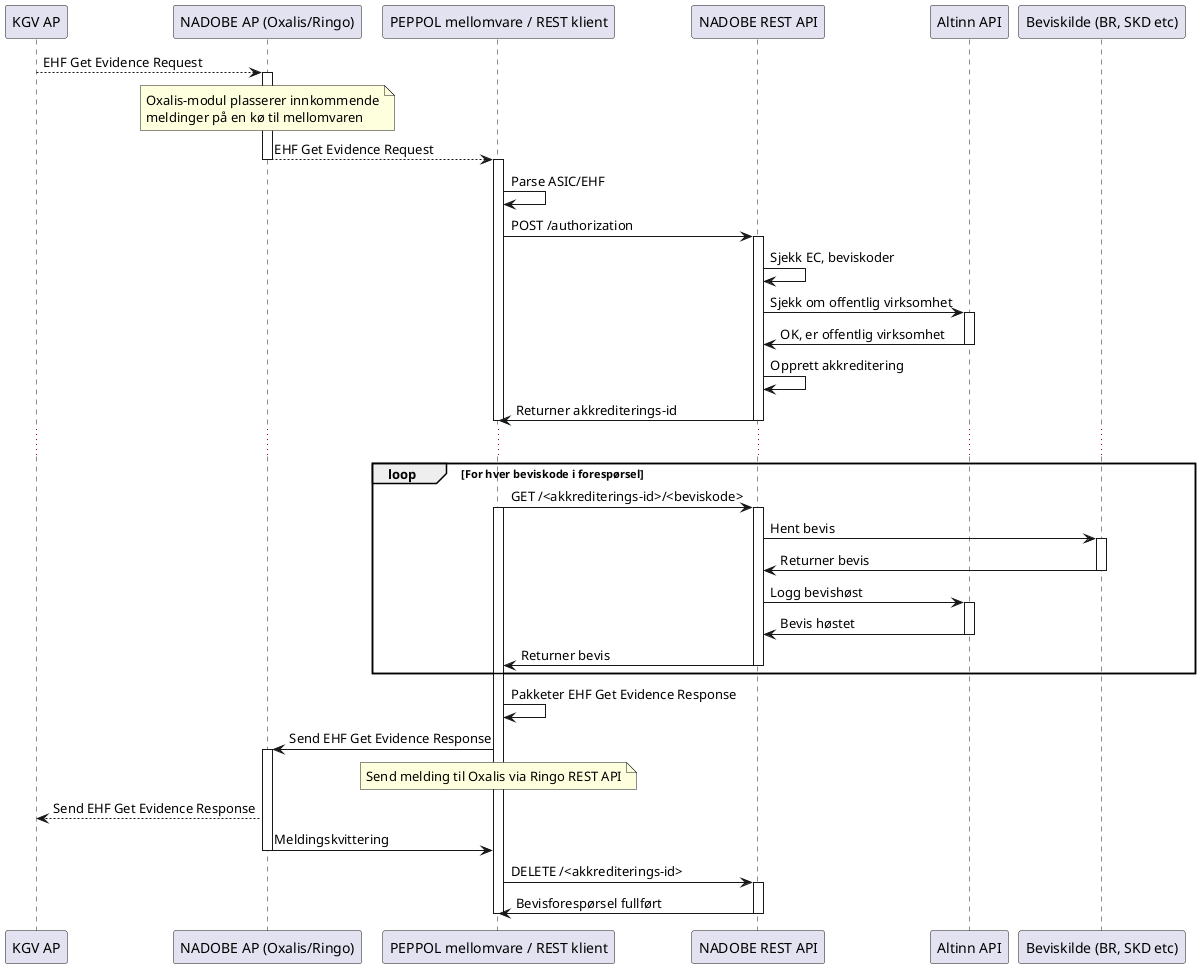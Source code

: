 @startuml
participant K as "KGV AP"
participant O as "NADOBE AP (Oxalis/Ringo)"
participant M as "PEPPOL mellomvare / REST klient"
participant R as "NADOBE REST API"
participant A as "Altinn API"
participant E as "Beviskilde (BR, SKD etc)"

K --> O: EHF Get Evidence Request
activate O
note over O: Oxalis-modul plasserer innkommende\nmeldinger på en kø til mellomvaren

O --> M: EHF Get Evidence Request
deactivate O
activate M
M -> M: Parse ASIC/EHF

M -> R: POST /authorization
activate R
R -> R: Sjekk EC, beviskoder

R -> A: Sjekk om offentlig virksomhet
activate A
A -> R: OK, er offentlig virksomhet
deactivate A

R -> R: Opprett akkreditering
R -> M: Returner akkrediterings-id
deactivate R
deactivate M

...
loop For hver beviskode i forespørsel
  M -> R: GET /<akkrediterings-id>/<beviskode>
  activate M
  activate R

  R -> E: Hent bevis
  activate E
  E -> R: Returner bevis
  deactivate E
  R -> A: Logg bevishøst
  activate A
  A -> R: Bevis høstet
  deactivate A
  R -> M: Returner bevis

  deactivate R
end

M -> M: Pakketer EHF Get Evidence Response
M -> O: Send EHF Get Evidence Response
note over M: Send melding til Oxalis via Ringo REST API
activate O
O --> K: Send EHF Get Evidence Response
O -> M: Meldingskvittering
deactivate O
M -> R: DELETE /<akkrediterings-id>
activate R
R -> M: Bevisforespørsel fullført
deactivate M
deactivate R
@enduml